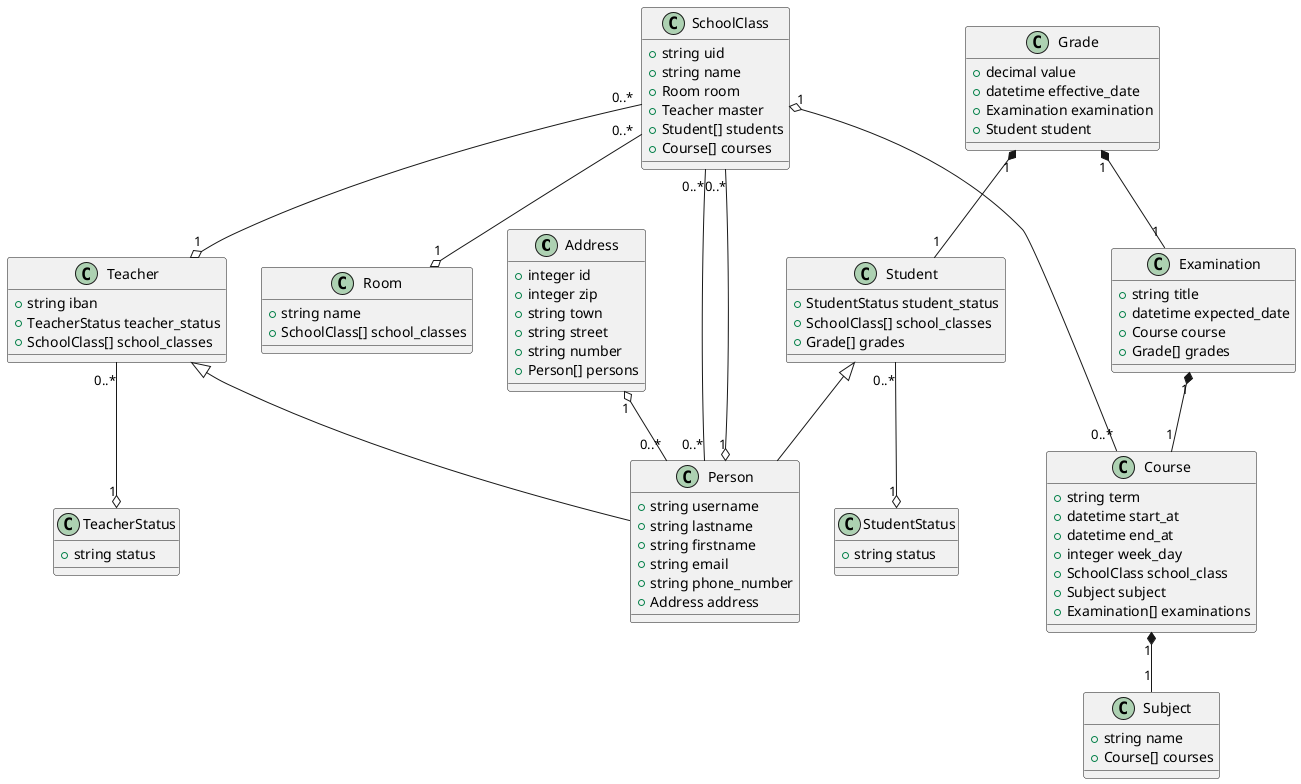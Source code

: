 @startuml

class Address {
  +integer id
  +integer zip
  +string town
  +string street
  +string number
  +Person[] persons
}

class Person {
  +string username
  +string lastname
  +string firstname
  +string email
  +string phone_number
  +Address address
}

class Teacher {
  +string iban
  +TeacherStatus teacher_status
  +SchoolClass[] school_classes
}

class Student {
  +StudentStatus student_status
  +SchoolClass[] school_classes
  +Grade[] grades
}

class SchoolClass {
  +string uid
  +string name
  +Room room
  +Teacher master
  +Student[] students
  +Course[] courses
}

class Course {
  +string term
  +datetime start_at
  +datetime end_at
  +integer week_day
  +SchoolClass school_class
  +Subject subject
  +Examination[] examinations
}

class Subject {
  +string name
  +Course[] courses
}

class Examination {
  +string title
  +datetime expected_date
  +Course course
  +Grade[] grades
}

class Grade {
  +decimal value
  +datetime effective_date
  +Examination examination
  +Student student
}

class Room {
  +string name
  +SchoolClass[] school_classes
}

class TeacherStatus {
  +string status
}

class StudentStatus {
  +string status
}

Address "1" o-- "0..*" Person
Teacher "0..*" --o "1" TeacherStatus
Student "0..*" --o "1" StudentStatus
SchoolClass "0..*" -- "0..*" Person
SchoolClass "0..*" --o "1" Room
SchoolClass "0..*" --o "1" Person
SchoolClass "1" o-- "0..*" Course
SchoolClass "0..*" --o "1" Teacher
Course "1" *-- "1" Subject
Examination "1" *-- "1" Course
Grade "1" *-- "1" Examination
Grade "1" *-- "1" Student

Teacher <|-- Person
Student <|-- Person

@enduml